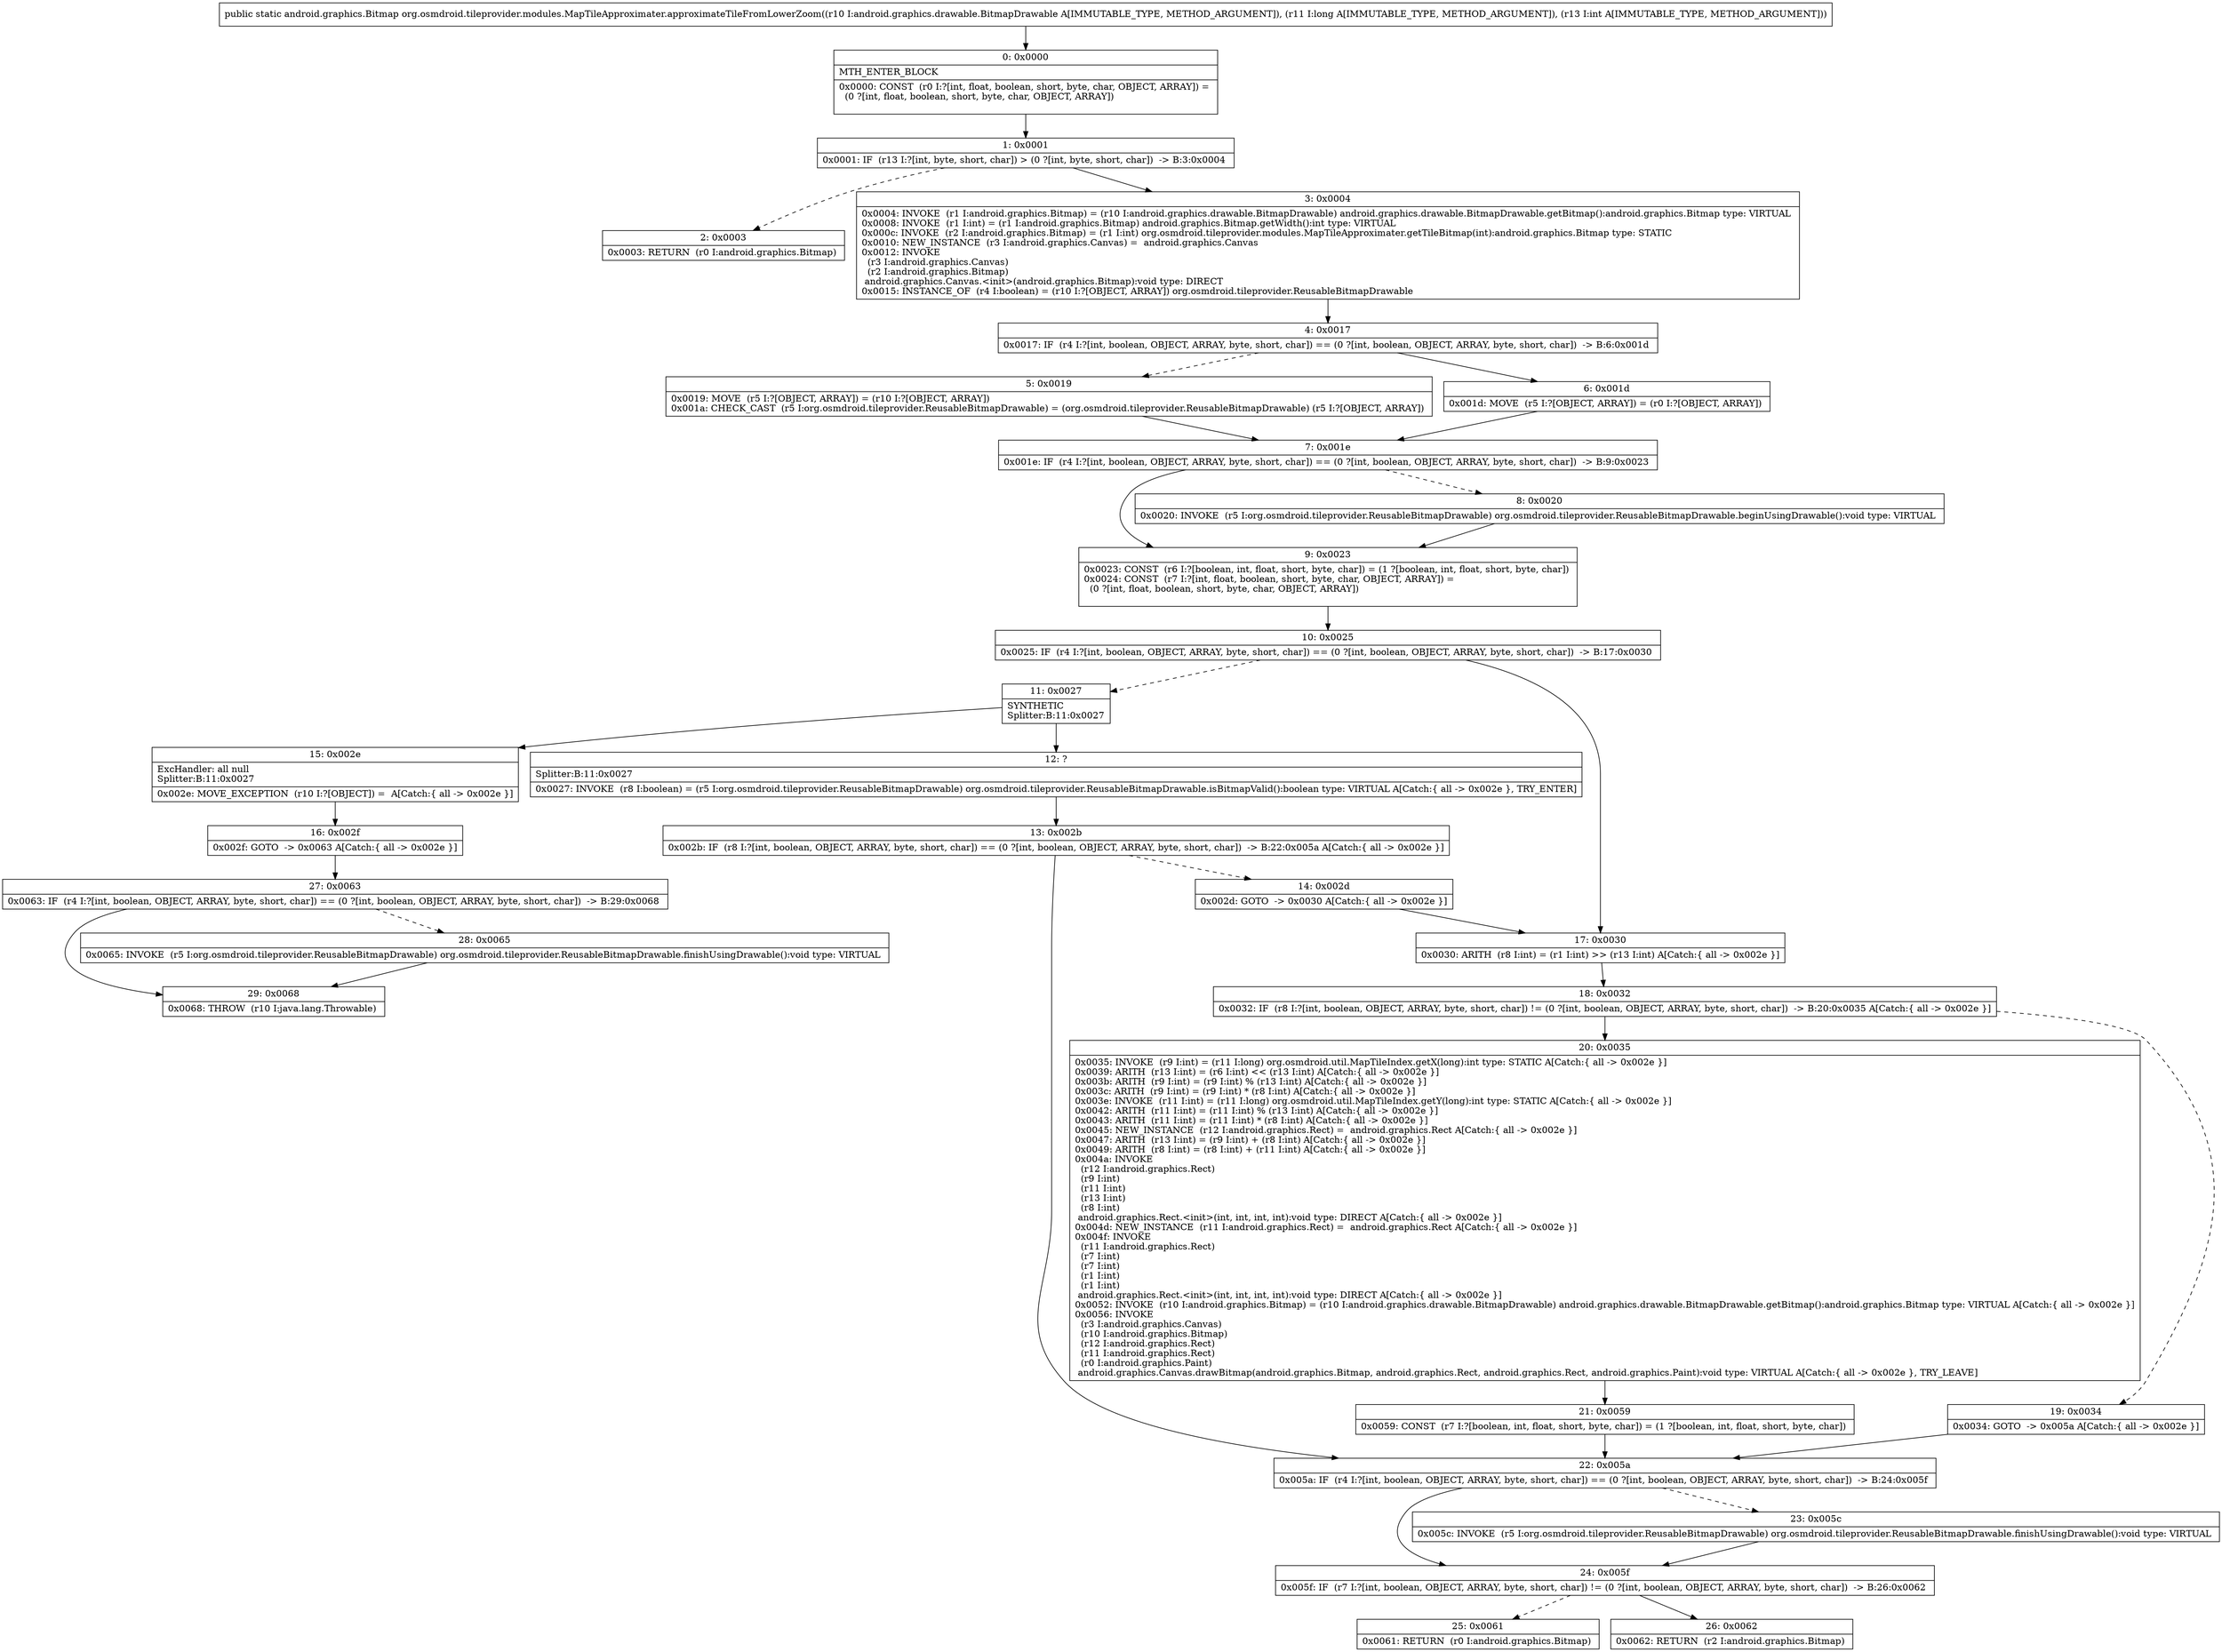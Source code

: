 digraph "CFG fororg.osmdroid.tileprovider.modules.MapTileApproximater.approximateTileFromLowerZoom(Landroid\/graphics\/drawable\/BitmapDrawable;JI)Landroid\/graphics\/Bitmap;" {
Node_0 [shape=record,label="{0\:\ 0x0000|MTH_ENTER_BLOCK\l|0x0000: CONST  (r0 I:?[int, float, boolean, short, byte, char, OBJECT, ARRAY]) = \l  (0 ?[int, float, boolean, short, byte, char, OBJECT, ARRAY])\l \l}"];
Node_1 [shape=record,label="{1\:\ 0x0001|0x0001: IF  (r13 I:?[int, byte, short, char]) \> (0 ?[int, byte, short, char])  \-\> B:3:0x0004 \l}"];
Node_2 [shape=record,label="{2\:\ 0x0003|0x0003: RETURN  (r0 I:android.graphics.Bitmap) \l}"];
Node_3 [shape=record,label="{3\:\ 0x0004|0x0004: INVOKE  (r1 I:android.graphics.Bitmap) = (r10 I:android.graphics.drawable.BitmapDrawable) android.graphics.drawable.BitmapDrawable.getBitmap():android.graphics.Bitmap type: VIRTUAL \l0x0008: INVOKE  (r1 I:int) = (r1 I:android.graphics.Bitmap) android.graphics.Bitmap.getWidth():int type: VIRTUAL \l0x000c: INVOKE  (r2 I:android.graphics.Bitmap) = (r1 I:int) org.osmdroid.tileprovider.modules.MapTileApproximater.getTileBitmap(int):android.graphics.Bitmap type: STATIC \l0x0010: NEW_INSTANCE  (r3 I:android.graphics.Canvas) =  android.graphics.Canvas \l0x0012: INVOKE  \l  (r3 I:android.graphics.Canvas)\l  (r2 I:android.graphics.Bitmap)\l android.graphics.Canvas.\<init\>(android.graphics.Bitmap):void type: DIRECT \l0x0015: INSTANCE_OF  (r4 I:boolean) = (r10 I:?[OBJECT, ARRAY]) org.osmdroid.tileprovider.ReusableBitmapDrawable \l}"];
Node_4 [shape=record,label="{4\:\ 0x0017|0x0017: IF  (r4 I:?[int, boolean, OBJECT, ARRAY, byte, short, char]) == (0 ?[int, boolean, OBJECT, ARRAY, byte, short, char])  \-\> B:6:0x001d \l}"];
Node_5 [shape=record,label="{5\:\ 0x0019|0x0019: MOVE  (r5 I:?[OBJECT, ARRAY]) = (r10 I:?[OBJECT, ARRAY]) \l0x001a: CHECK_CAST  (r5 I:org.osmdroid.tileprovider.ReusableBitmapDrawable) = (org.osmdroid.tileprovider.ReusableBitmapDrawable) (r5 I:?[OBJECT, ARRAY]) \l}"];
Node_6 [shape=record,label="{6\:\ 0x001d|0x001d: MOVE  (r5 I:?[OBJECT, ARRAY]) = (r0 I:?[OBJECT, ARRAY]) \l}"];
Node_7 [shape=record,label="{7\:\ 0x001e|0x001e: IF  (r4 I:?[int, boolean, OBJECT, ARRAY, byte, short, char]) == (0 ?[int, boolean, OBJECT, ARRAY, byte, short, char])  \-\> B:9:0x0023 \l}"];
Node_8 [shape=record,label="{8\:\ 0x0020|0x0020: INVOKE  (r5 I:org.osmdroid.tileprovider.ReusableBitmapDrawable) org.osmdroid.tileprovider.ReusableBitmapDrawable.beginUsingDrawable():void type: VIRTUAL \l}"];
Node_9 [shape=record,label="{9\:\ 0x0023|0x0023: CONST  (r6 I:?[boolean, int, float, short, byte, char]) = (1 ?[boolean, int, float, short, byte, char]) \l0x0024: CONST  (r7 I:?[int, float, boolean, short, byte, char, OBJECT, ARRAY]) = \l  (0 ?[int, float, boolean, short, byte, char, OBJECT, ARRAY])\l \l}"];
Node_10 [shape=record,label="{10\:\ 0x0025|0x0025: IF  (r4 I:?[int, boolean, OBJECT, ARRAY, byte, short, char]) == (0 ?[int, boolean, OBJECT, ARRAY, byte, short, char])  \-\> B:17:0x0030 \l}"];
Node_11 [shape=record,label="{11\:\ 0x0027|SYNTHETIC\lSplitter:B:11:0x0027\l}"];
Node_12 [shape=record,label="{12\:\ ?|Splitter:B:11:0x0027\l|0x0027: INVOKE  (r8 I:boolean) = (r5 I:org.osmdroid.tileprovider.ReusableBitmapDrawable) org.osmdroid.tileprovider.ReusableBitmapDrawable.isBitmapValid():boolean type: VIRTUAL A[Catch:\{ all \-\> 0x002e \}, TRY_ENTER]\l}"];
Node_13 [shape=record,label="{13\:\ 0x002b|0x002b: IF  (r8 I:?[int, boolean, OBJECT, ARRAY, byte, short, char]) == (0 ?[int, boolean, OBJECT, ARRAY, byte, short, char])  \-\> B:22:0x005a A[Catch:\{ all \-\> 0x002e \}]\l}"];
Node_14 [shape=record,label="{14\:\ 0x002d|0x002d: GOTO  \-\> 0x0030 A[Catch:\{ all \-\> 0x002e \}]\l}"];
Node_15 [shape=record,label="{15\:\ 0x002e|ExcHandler: all null\lSplitter:B:11:0x0027\l|0x002e: MOVE_EXCEPTION  (r10 I:?[OBJECT]) =  A[Catch:\{ all \-\> 0x002e \}]\l}"];
Node_16 [shape=record,label="{16\:\ 0x002f|0x002f: GOTO  \-\> 0x0063 A[Catch:\{ all \-\> 0x002e \}]\l}"];
Node_17 [shape=record,label="{17\:\ 0x0030|0x0030: ARITH  (r8 I:int) = (r1 I:int) \>\> (r13 I:int) A[Catch:\{ all \-\> 0x002e \}]\l}"];
Node_18 [shape=record,label="{18\:\ 0x0032|0x0032: IF  (r8 I:?[int, boolean, OBJECT, ARRAY, byte, short, char]) != (0 ?[int, boolean, OBJECT, ARRAY, byte, short, char])  \-\> B:20:0x0035 A[Catch:\{ all \-\> 0x002e \}]\l}"];
Node_19 [shape=record,label="{19\:\ 0x0034|0x0034: GOTO  \-\> 0x005a A[Catch:\{ all \-\> 0x002e \}]\l}"];
Node_20 [shape=record,label="{20\:\ 0x0035|0x0035: INVOKE  (r9 I:int) = (r11 I:long) org.osmdroid.util.MapTileIndex.getX(long):int type: STATIC A[Catch:\{ all \-\> 0x002e \}]\l0x0039: ARITH  (r13 I:int) = (r6 I:int) \<\< (r13 I:int) A[Catch:\{ all \-\> 0x002e \}]\l0x003b: ARITH  (r9 I:int) = (r9 I:int) % (r13 I:int) A[Catch:\{ all \-\> 0x002e \}]\l0x003c: ARITH  (r9 I:int) = (r9 I:int) * (r8 I:int) A[Catch:\{ all \-\> 0x002e \}]\l0x003e: INVOKE  (r11 I:int) = (r11 I:long) org.osmdroid.util.MapTileIndex.getY(long):int type: STATIC A[Catch:\{ all \-\> 0x002e \}]\l0x0042: ARITH  (r11 I:int) = (r11 I:int) % (r13 I:int) A[Catch:\{ all \-\> 0x002e \}]\l0x0043: ARITH  (r11 I:int) = (r11 I:int) * (r8 I:int) A[Catch:\{ all \-\> 0x002e \}]\l0x0045: NEW_INSTANCE  (r12 I:android.graphics.Rect) =  android.graphics.Rect A[Catch:\{ all \-\> 0x002e \}]\l0x0047: ARITH  (r13 I:int) = (r9 I:int) + (r8 I:int) A[Catch:\{ all \-\> 0x002e \}]\l0x0049: ARITH  (r8 I:int) = (r8 I:int) + (r11 I:int) A[Catch:\{ all \-\> 0x002e \}]\l0x004a: INVOKE  \l  (r12 I:android.graphics.Rect)\l  (r9 I:int)\l  (r11 I:int)\l  (r13 I:int)\l  (r8 I:int)\l android.graphics.Rect.\<init\>(int, int, int, int):void type: DIRECT A[Catch:\{ all \-\> 0x002e \}]\l0x004d: NEW_INSTANCE  (r11 I:android.graphics.Rect) =  android.graphics.Rect A[Catch:\{ all \-\> 0x002e \}]\l0x004f: INVOKE  \l  (r11 I:android.graphics.Rect)\l  (r7 I:int)\l  (r7 I:int)\l  (r1 I:int)\l  (r1 I:int)\l android.graphics.Rect.\<init\>(int, int, int, int):void type: DIRECT A[Catch:\{ all \-\> 0x002e \}]\l0x0052: INVOKE  (r10 I:android.graphics.Bitmap) = (r10 I:android.graphics.drawable.BitmapDrawable) android.graphics.drawable.BitmapDrawable.getBitmap():android.graphics.Bitmap type: VIRTUAL A[Catch:\{ all \-\> 0x002e \}]\l0x0056: INVOKE  \l  (r3 I:android.graphics.Canvas)\l  (r10 I:android.graphics.Bitmap)\l  (r12 I:android.graphics.Rect)\l  (r11 I:android.graphics.Rect)\l  (r0 I:android.graphics.Paint)\l android.graphics.Canvas.drawBitmap(android.graphics.Bitmap, android.graphics.Rect, android.graphics.Rect, android.graphics.Paint):void type: VIRTUAL A[Catch:\{ all \-\> 0x002e \}, TRY_LEAVE]\l}"];
Node_21 [shape=record,label="{21\:\ 0x0059|0x0059: CONST  (r7 I:?[boolean, int, float, short, byte, char]) = (1 ?[boolean, int, float, short, byte, char]) \l}"];
Node_22 [shape=record,label="{22\:\ 0x005a|0x005a: IF  (r4 I:?[int, boolean, OBJECT, ARRAY, byte, short, char]) == (0 ?[int, boolean, OBJECT, ARRAY, byte, short, char])  \-\> B:24:0x005f \l}"];
Node_23 [shape=record,label="{23\:\ 0x005c|0x005c: INVOKE  (r5 I:org.osmdroid.tileprovider.ReusableBitmapDrawable) org.osmdroid.tileprovider.ReusableBitmapDrawable.finishUsingDrawable():void type: VIRTUAL \l}"];
Node_24 [shape=record,label="{24\:\ 0x005f|0x005f: IF  (r7 I:?[int, boolean, OBJECT, ARRAY, byte, short, char]) != (0 ?[int, boolean, OBJECT, ARRAY, byte, short, char])  \-\> B:26:0x0062 \l}"];
Node_25 [shape=record,label="{25\:\ 0x0061|0x0061: RETURN  (r0 I:android.graphics.Bitmap) \l}"];
Node_26 [shape=record,label="{26\:\ 0x0062|0x0062: RETURN  (r2 I:android.graphics.Bitmap) \l}"];
Node_27 [shape=record,label="{27\:\ 0x0063|0x0063: IF  (r4 I:?[int, boolean, OBJECT, ARRAY, byte, short, char]) == (0 ?[int, boolean, OBJECT, ARRAY, byte, short, char])  \-\> B:29:0x0068 \l}"];
Node_28 [shape=record,label="{28\:\ 0x0065|0x0065: INVOKE  (r5 I:org.osmdroid.tileprovider.ReusableBitmapDrawable) org.osmdroid.tileprovider.ReusableBitmapDrawable.finishUsingDrawable():void type: VIRTUAL \l}"];
Node_29 [shape=record,label="{29\:\ 0x0068|0x0068: THROW  (r10 I:java.lang.Throwable) \l}"];
MethodNode[shape=record,label="{public static android.graphics.Bitmap org.osmdroid.tileprovider.modules.MapTileApproximater.approximateTileFromLowerZoom((r10 I:android.graphics.drawable.BitmapDrawable A[IMMUTABLE_TYPE, METHOD_ARGUMENT]), (r11 I:long A[IMMUTABLE_TYPE, METHOD_ARGUMENT]), (r13 I:int A[IMMUTABLE_TYPE, METHOD_ARGUMENT])) }"];
MethodNode -> Node_0;
Node_0 -> Node_1;
Node_1 -> Node_2[style=dashed];
Node_1 -> Node_3;
Node_3 -> Node_4;
Node_4 -> Node_5[style=dashed];
Node_4 -> Node_6;
Node_5 -> Node_7;
Node_6 -> Node_7;
Node_7 -> Node_8[style=dashed];
Node_7 -> Node_9;
Node_8 -> Node_9;
Node_9 -> Node_10;
Node_10 -> Node_11[style=dashed];
Node_10 -> Node_17;
Node_11 -> Node_12;
Node_11 -> Node_15;
Node_12 -> Node_13;
Node_13 -> Node_14[style=dashed];
Node_13 -> Node_22;
Node_14 -> Node_17;
Node_15 -> Node_16;
Node_16 -> Node_27;
Node_17 -> Node_18;
Node_18 -> Node_19[style=dashed];
Node_18 -> Node_20;
Node_19 -> Node_22;
Node_20 -> Node_21;
Node_21 -> Node_22;
Node_22 -> Node_23[style=dashed];
Node_22 -> Node_24;
Node_23 -> Node_24;
Node_24 -> Node_25[style=dashed];
Node_24 -> Node_26;
Node_27 -> Node_28[style=dashed];
Node_27 -> Node_29;
Node_28 -> Node_29;
}

